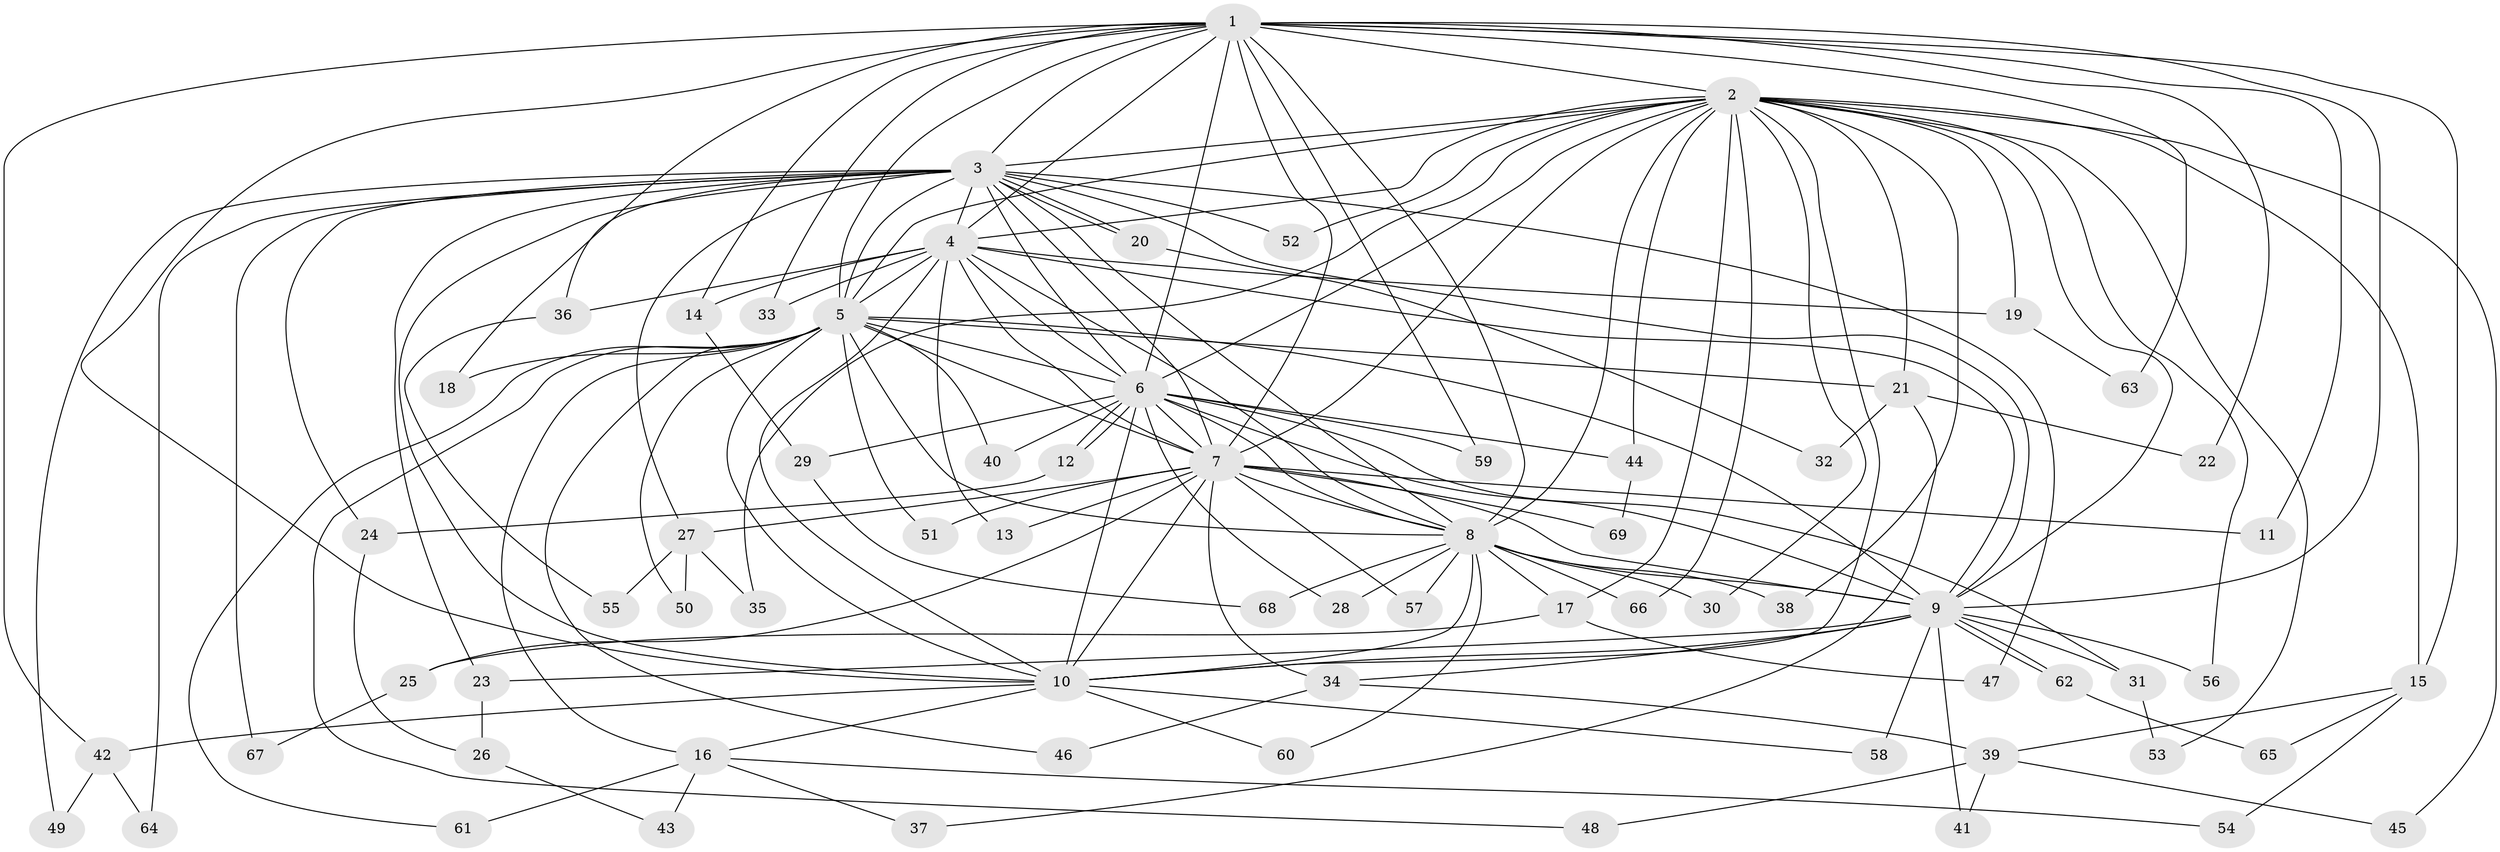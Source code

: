 // coarse degree distribution, {18: 0.0196078431372549, 22: 0.0196078431372549, 15: 0.0196078431372549, 11: 0.0196078431372549, 19: 0.0196078431372549, 13: 0.0196078431372549, 12: 0.0196078431372549, 2: 0.47058823529411764, 3: 0.21568627450980393, 4: 0.0392156862745098, 8: 0.0196078431372549, 6: 0.0196078431372549, 5: 0.0196078431372549, 1: 0.0784313725490196}
// Generated by graph-tools (version 1.1) at 2025/23/03/03/25 07:23:38]
// undirected, 69 vertices, 163 edges
graph export_dot {
graph [start="1"]
  node [color=gray90,style=filled];
  1;
  2;
  3;
  4;
  5;
  6;
  7;
  8;
  9;
  10;
  11;
  12;
  13;
  14;
  15;
  16;
  17;
  18;
  19;
  20;
  21;
  22;
  23;
  24;
  25;
  26;
  27;
  28;
  29;
  30;
  31;
  32;
  33;
  34;
  35;
  36;
  37;
  38;
  39;
  40;
  41;
  42;
  43;
  44;
  45;
  46;
  47;
  48;
  49;
  50;
  51;
  52;
  53;
  54;
  55;
  56;
  57;
  58;
  59;
  60;
  61;
  62;
  63;
  64;
  65;
  66;
  67;
  68;
  69;
  1 -- 2;
  1 -- 3;
  1 -- 4;
  1 -- 5;
  1 -- 6;
  1 -- 7;
  1 -- 8;
  1 -- 9;
  1 -- 10;
  1 -- 11;
  1 -- 14;
  1 -- 15;
  1 -- 18;
  1 -- 22;
  1 -- 33;
  1 -- 42;
  1 -- 59;
  1 -- 63;
  2 -- 3;
  2 -- 4;
  2 -- 5;
  2 -- 6;
  2 -- 7;
  2 -- 8;
  2 -- 9;
  2 -- 10;
  2 -- 15;
  2 -- 17;
  2 -- 19;
  2 -- 21;
  2 -- 30;
  2 -- 35;
  2 -- 38;
  2 -- 44;
  2 -- 45;
  2 -- 52;
  2 -- 53;
  2 -- 56;
  2 -- 66;
  3 -- 4;
  3 -- 5;
  3 -- 6;
  3 -- 7;
  3 -- 8;
  3 -- 9;
  3 -- 10;
  3 -- 20;
  3 -- 20;
  3 -- 23;
  3 -- 24;
  3 -- 27;
  3 -- 36;
  3 -- 47;
  3 -- 49;
  3 -- 52;
  3 -- 64;
  3 -- 67;
  4 -- 5;
  4 -- 6;
  4 -- 7;
  4 -- 8;
  4 -- 9;
  4 -- 10;
  4 -- 13;
  4 -- 14;
  4 -- 19;
  4 -- 33;
  4 -- 36;
  5 -- 6;
  5 -- 7;
  5 -- 8;
  5 -- 9;
  5 -- 10;
  5 -- 16;
  5 -- 18;
  5 -- 21;
  5 -- 40;
  5 -- 46;
  5 -- 48;
  5 -- 50;
  5 -- 51;
  5 -- 61;
  6 -- 7;
  6 -- 8;
  6 -- 9;
  6 -- 10;
  6 -- 12;
  6 -- 12;
  6 -- 28;
  6 -- 29;
  6 -- 31;
  6 -- 40;
  6 -- 44;
  6 -- 59;
  7 -- 8;
  7 -- 9;
  7 -- 10;
  7 -- 11;
  7 -- 13;
  7 -- 25;
  7 -- 27;
  7 -- 34;
  7 -- 51;
  7 -- 57;
  7 -- 69;
  8 -- 9;
  8 -- 10;
  8 -- 17;
  8 -- 28;
  8 -- 30;
  8 -- 38;
  8 -- 57;
  8 -- 60;
  8 -- 66;
  8 -- 68;
  9 -- 10;
  9 -- 23;
  9 -- 31;
  9 -- 34;
  9 -- 41;
  9 -- 56;
  9 -- 58;
  9 -- 62;
  9 -- 62;
  10 -- 16;
  10 -- 42;
  10 -- 58;
  10 -- 60;
  12 -- 24;
  14 -- 29;
  15 -- 39;
  15 -- 54;
  15 -- 65;
  16 -- 37;
  16 -- 43;
  16 -- 54;
  16 -- 61;
  17 -- 25;
  17 -- 47;
  19 -- 63;
  20 -- 32;
  21 -- 22;
  21 -- 32;
  21 -- 37;
  23 -- 26;
  24 -- 26;
  25 -- 67;
  26 -- 43;
  27 -- 35;
  27 -- 50;
  27 -- 55;
  29 -- 68;
  31 -- 53;
  34 -- 39;
  34 -- 46;
  36 -- 55;
  39 -- 41;
  39 -- 45;
  39 -- 48;
  42 -- 49;
  42 -- 64;
  44 -- 69;
  62 -- 65;
}
